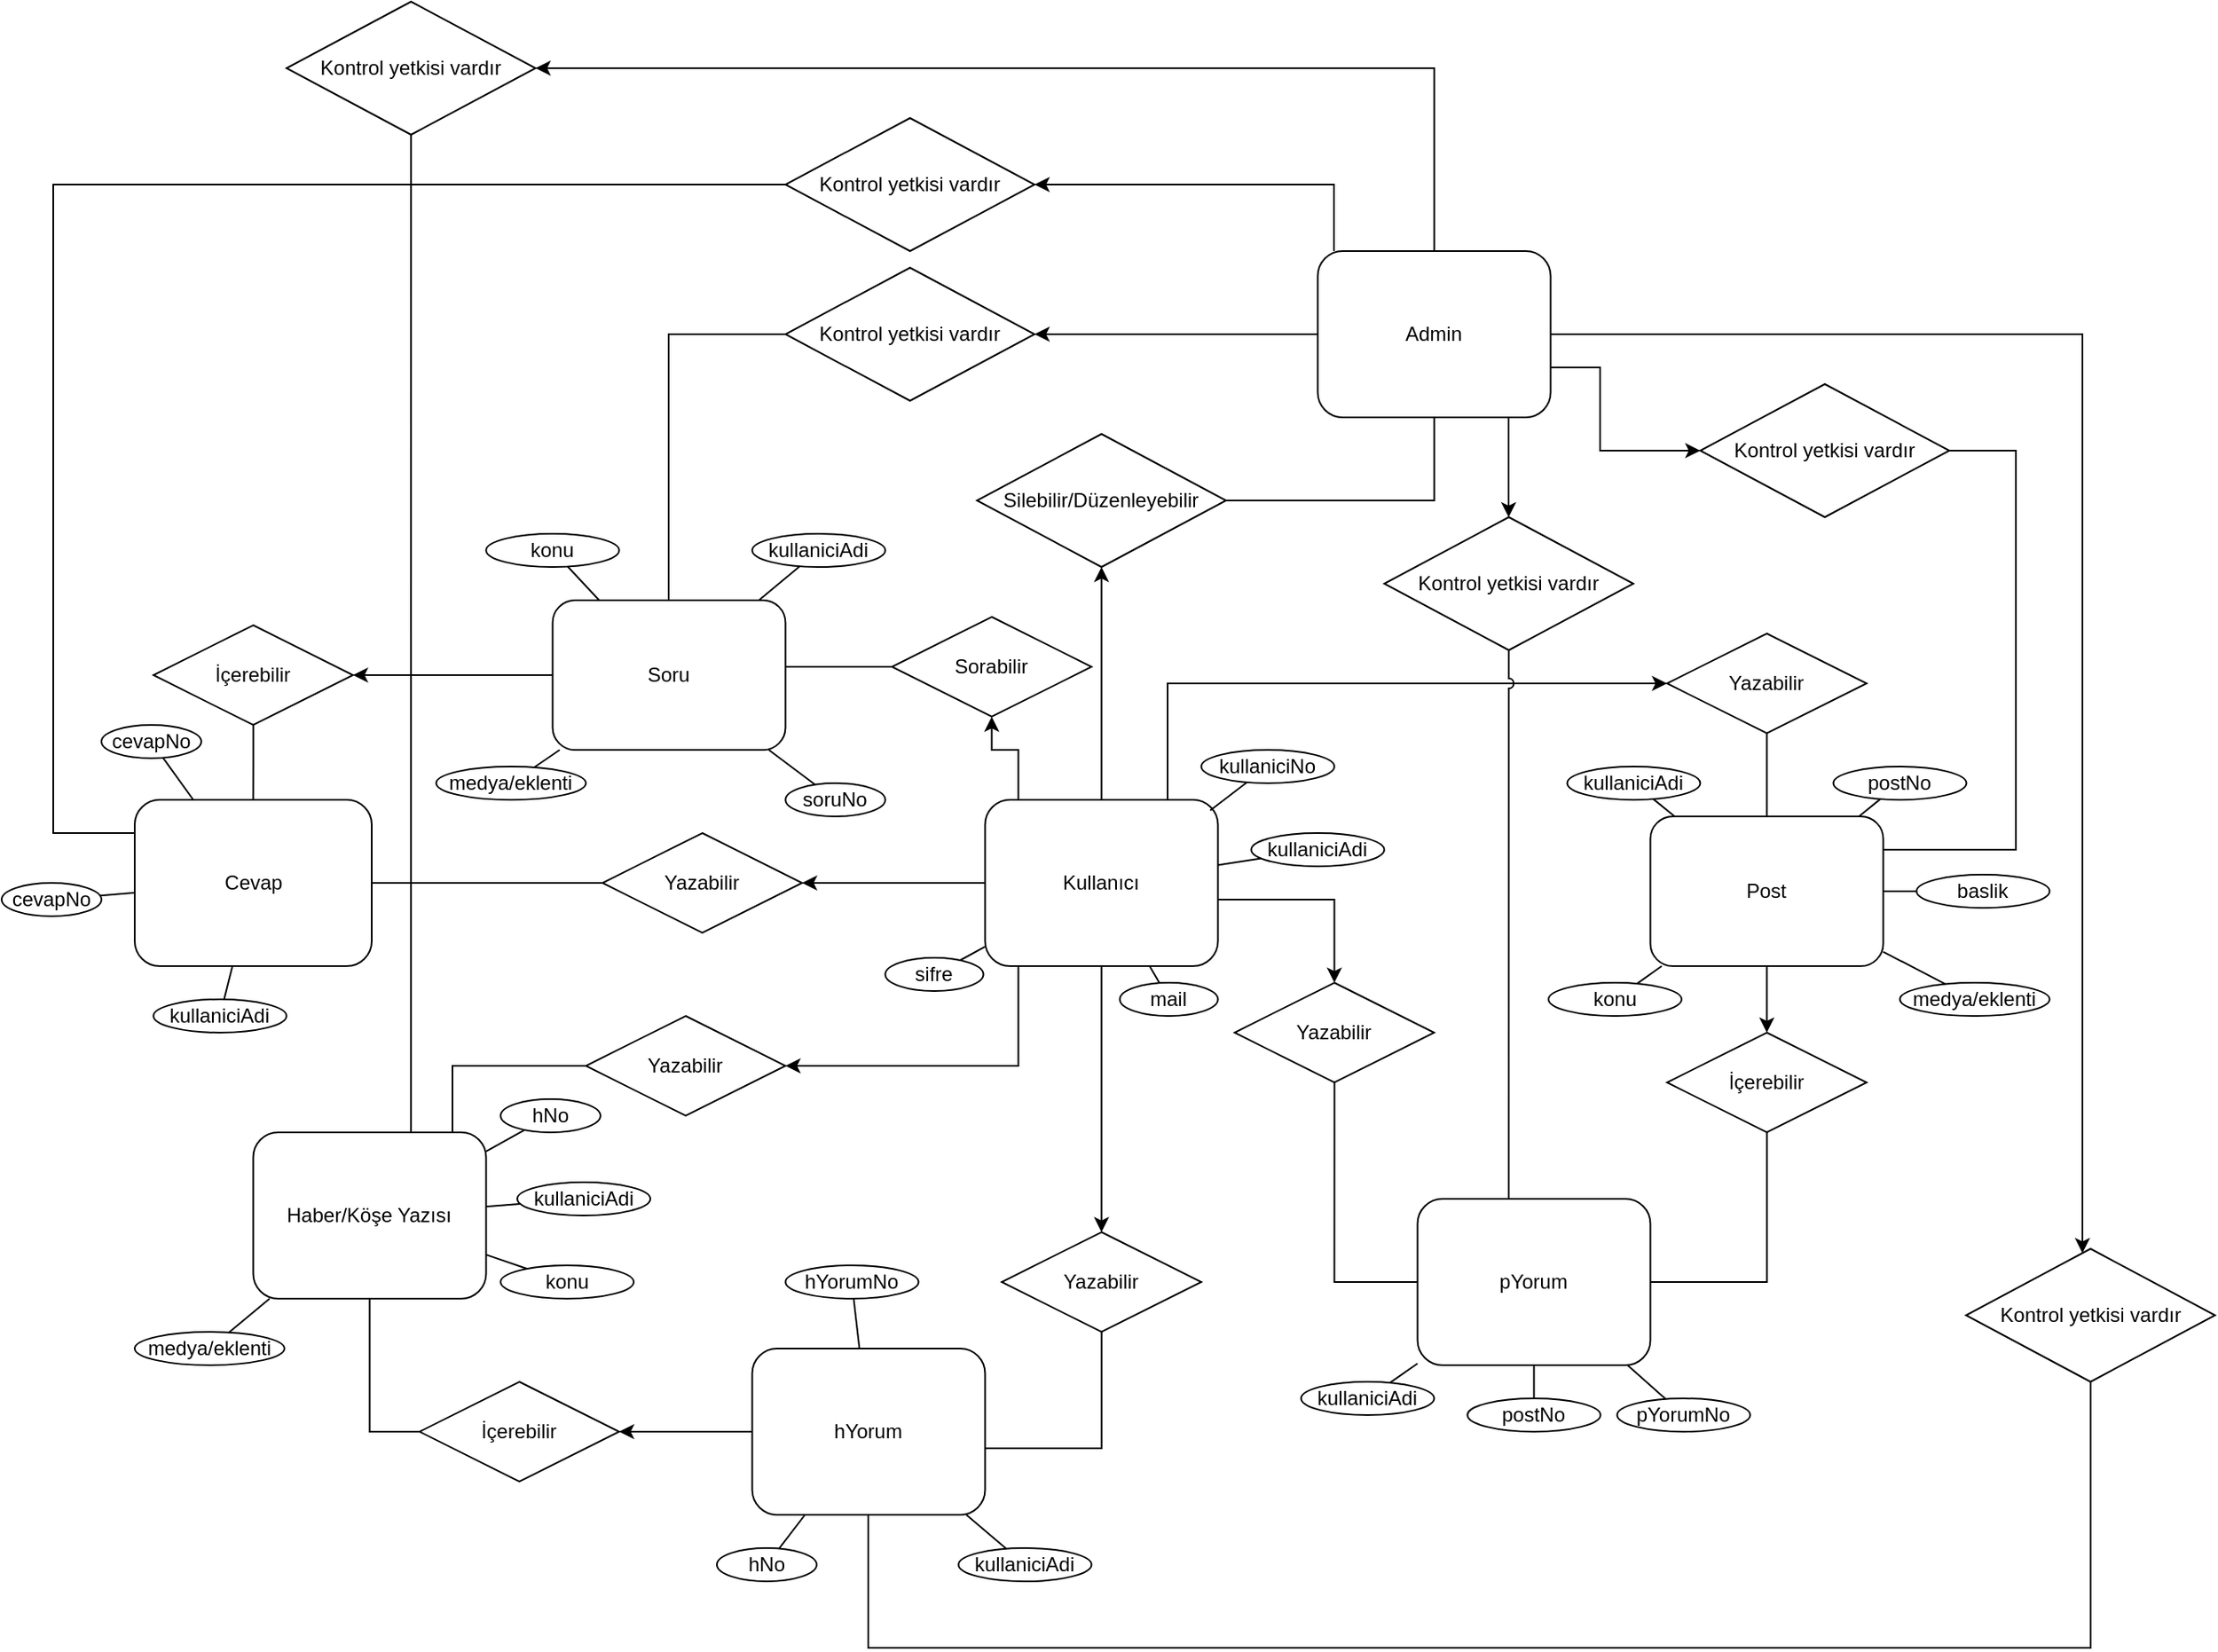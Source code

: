 <mxfile version="21.2.3" type="github">
  <diagram name="Sayfa -1" id="J2w-fhhRpqJ5C0DNdcqT">
    <mxGraphModel dx="1342" dy="917" grid="1" gridSize="10" guides="1" tooltips="1" connect="1" arrows="1" fold="1" page="1" pageScale="1" pageWidth="827" pageHeight="1169" math="0" shadow="0">
      <root>
        <mxCell id="0" />
        <mxCell id="1" parent="0" />
        <mxCell id="NV4ruUfhsoZoxCKaLCGV-9" style="edgeStyle=orthogonalEdgeStyle;rounded=0;orthogonalLoop=1;jettySize=auto;html=1;" edge="1" parent="1" source="NV4ruUfhsoZoxCKaLCGV-1" target="NV4ruUfhsoZoxCKaLCGV-8">
          <mxGeometry relative="1" as="geometry">
            <Array as="points">
              <mxPoint x="710" y="420" />
            </Array>
          </mxGeometry>
        </mxCell>
        <mxCell id="NV4ruUfhsoZoxCKaLCGV-12" style="edgeStyle=orthogonalEdgeStyle;rounded=0;orthogonalLoop=1;jettySize=auto;html=1;" edge="1" parent="1" source="NV4ruUfhsoZoxCKaLCGV-1" target="NV4ruUfhsoZoxCKaLCGV-11">
          <mxGeometry relative="1" as="geometry">
            <Array as="points">
              <mxPoint x="810.25" y="550" />
            </Array>
          </mxGeometry>
        </mxCell>
        <mxCell id="NV4ruUfhsoZoxCKaLCGV-18" style="edgeStyle=orthogonalEdgeStyle;rounded=0;orthogonalLoop=1;jettySize=auto;html=1;" edge="1" parent="1" source="NV4ruUfhsoZoxCKaLCGV-1" target="NV4ruUfhsoZoxCKaLCGV-17">
          <mxGeometry relative="1" as="geometry">
            <Array as="points">
              <mxPoint x="620.25" y="460" />
              <mxPoint x="604.25" y="460" />
            </Array>
          </mxGeometry>
        </mxCell>
        <mxCell id="NV4ruUfhsoZoxCKaLCGV-24" style="edgeStyle=orthogonalEdgeStyle;rounded=0;orthogonalLoop=1;jettySize=auto;html=1;" edge="1" parent="1" source="NV4ruUfhsoZoxCKaLCGV-1" target="NV4ruUfhsoZoxCKaLCGV-23">
          <mxGeometry relative="1" as="geometry" />
        </mxCell>
        <mxCell id="NV4ruUfhsoZoxCKaLCGV-27" style="edgeStyle=orthogonalEdgeStyle;rounded=0;orthogonalLoop=1;jettySize=auto;html=1;" edge="1" parent="1" source="NV4ruUfhsoZoxCKaLCGV-1" target="NV4ruUfhsoZoxCKaLCGV-26">
          <mxGeometry relative="1" as="geometry">
            <Array as="points">
              <mxPoint x="620.25" y="650" />
            </Array>
          </mxGeometry>
        </mxCell>
        <mxCell id="NV4ruUfhsoZoxCKaLCGV-32" style="edgeStyle=orthogonalEdgeStyle;rounded=0;orthogonalLoop=1;jettySize=auto;html=1;" edge="1" parent="1" source="NV4ruUfhsoZoxCKaLCGV-1" target="NV4ruUfhsoZoxCKaLCGV-29">
          <mxGeometry relative="1" as="geometry" />
        </mxCell>
        <mxCell id="NV4ruUfhsoZoxCKaLCGV-99" style="edgeStyle=orthogonalEdgeStyle;rounded=0;orthogonalLoop=1;jettySize=auto;html=1;" edge="1" parent="1" source="NV4ruUfhsoZoxCKaLCGV-1" target="NV4ruUfhsoZoxCKaLCGV-98">
          <mxGeometry relative="1" as="geometry" />
        </mxCell>
        <mxCell id="NV4ruUfhsoZoxCKaLCGV-1" value="Kullanıcı" style="rounded=1;whiteSpace=wrap;html=1;" vertex="1" parent="1">
          <mxGeometry x="600.25" y="490" width="140" height="100" as="geometry" />
        </mxCell>
        <mxCell id="NV4ruUfhsoZoxCKaLCGV-15" style="edgeStyle=orthogonalEdgeStyle;rounded=0;orthogonalLoop=1;jettySize=auto;html=1;" edge="1" parent="1" source="NV4ruUfhsoZoxCKaLCGV-2" target="NV4ruUfhsoZoxCKaLCGV-14">
          <mxGeometry relative="1" as="geometry" />
        </mxCell>
        <mxCell id="NV4ruUfhsoZoxCKaLCGV-2" value="Post" style="rounded=1;whiteSpace=wrap;html=1;" vertex="1" parent="1">
          <mxGeometry x="1000.25" y="500" width="140" height="90" as="geometry" />
        </mxCell>
        <mxCell id="NV4ruUfhsoZoxCKaLCGV-3" value="Haber/Köşe Yazısı" style="rounded=1;whiteSpace=wrap;html=1;" vertex="1" parent="1">
          <mxGeometry x="160.25" y="690" width="140" height="100" as="geometry" />
        </mxCell>
        <mxCell id="NV4ruUfhsoZoxCKaLCGV-21" style="edgeStyle=orthogonalEdgeStyle;rounded=0;orthogonalLoop=1;jettySize=auto;html=1;" edge="1" parent="1" source="NV4ruUfhsoZoxCKaLCGV-4" target="NV4ruUfhsoZoxCKaLCGV-20">
          <mxGeometry relative="1" as="geometry" />
        </mxCell>
        <mxCell id="NV4ruUfhsoZoxCKaLCGV-4" value="Soru" style="rounded=1;whiteSpace=wrap;html=1;" vertex="1" parent="1">
          <mxGeometry x="340.25" y="370" width="140" height="90" as="geometry" />
        </mxCell>
        <mxCell id="NV4ruUfhsoZoxCKaLCGV-5" value="Cevap" style="rounded=1;whiteSpace=wrap;html=1;" vertex="1" parent="1">
          <mxGeometry x="89" y="490" width="142.5" height="100" as="geometry" />
        </mxCell>
        <mxCell id="NV4ruUfhsoZoxCKaLCGV-6" value="pYorum" style="rounded=1;whiteSpace=wrap;html=1;" vertex="1" parent="1">
          <mxGeometry x="860.25" y="730" width="140" height="100" as="geometry" />
        </mxCell>
        <mxCell id="NV4ruUfhsoZoxCKaLCGV-34" style="edgeStyle=orthogonalEdgeStyle;rounded=0;orthogonalLoop=1;jettySize=auto;html=1;" edge="1" parent="1" source="NV4ruUfhsoZoxCKaLCGV-7" target="NV4ruUfhsoZoxCKaLCGV-31">
          <mxGeometry relative="1" as="geometry">
            <Array as="points">
              <mxPoint x="390.25" y="870" />
              <mxPoint x="390.25" y="870" />
            </Array>
          </mxGeometry>
        </mxCell>
        <mxCell id="NV4ruUfhsoZoxCKaLCGV-7" value="hYorum" style="rounded=1;whiteSpace=wrap;html=1;" vertex="1" parent="1">
          <mxGeometry x="460.25" y="820" width="140" height="100" as="geometry" />
        </mxCell>
        <mxCell id="NV4ruUfhsoZoxCKaLCGV-10" style="edgeStyle=orthogonalEdgeStyle;rounded=0;orthogonalLoop=1;jettySize=auto;html=1;endArrow=none;endFill=0;" edge="1" parent="1" source="NV4ruUfhsoZoxCKaLCGV-8" target="NV4ruUfhsoZoxCKaLCGV-2">
          <mxGeometry relative="1" as="geometry" />
        </mxCell>
        <mxCell id="NV4ruUfhsoZoxCKaLCGV-8" value="Yazabilir" style="shape=rhombus;perimeter=rhombusPerimeter;whiteSpace=wrap;html=1;align=center;" vertex="1" parent="1">
          <mxGeometry x="1010.25" y="390" width="120" height="60" as="geometry" />
        </mxCell>
        <mxCell id="NV4ruUfhsoZoxCKaLCGV-13" style="edgeStyle=orthogonalEdgeStyle;rounded=0;orthogonalLoop=1;jettySize=auto;html=1;endArrow=none;endFill=0;" edge="1" parent="1" source="NV4ruUfhsoZoxCKaLCGV-11" target="NV4ruUfhsoZoxCKaLCGV-6">
          <mxGeometry relative="1" as="geometry">
            <Array as="points">
              <mxPoint x="810.25" y="690" />
              <mxPoint x="810.25" y="690" />
            </Array>
          </mxGeometry>
        </mxCell>
        <mxCell id="NV4ruUfhsoZoxCKaLCGV-11" value="Yazabilir" style="shape=rhombus;perimeter=rhombusPerimeter;whiteSpace=wrap;html=1;align=center;" vertex="1" parent="1">
          <mxGeometry x="750.25" y="600" width="120" height="60" as="geometry" />
        </mxCell>
        <mxCell id="NV4ruUfhsoZoxCKaLCGV-16" style="edgeStyle=orthogonalEdgeStyle;rounded=0;orthogonalLoop=1;jettySize=auto;html=1;endArrow=none;endFill=0;" edge="1" parent="1" source="NV4ruUfhsoZoxCKaLCGV-14" target="NV4ruUfhsoZoxCKaLCGV-6">
          <mxGeometry relative="1" as="geometry">
            <Array as="points">
              <mxPoint x="1070.25" y="780" />
            </Array>
          </mxGeometry>
        </mxCell>
        <mxCell id="NV4ruUfhsoZoxCKaLCGV-14" value="İçerebilir" style="shape=rhombus;perimeter=rhombusPerimeter;whiteSpace=wrap;html=1;align=center;" vertex="1" parent="1">
          <mxGeometry x="1010.25" y="630" width="120" height="60" as="geometry" />
        </mxCell>
        <mxCell id="NV4ruUfhsoZoxCKaLCGV-19" style="edgeStyle=orthogonalEdgeStyle;rounded=0;orthogonalLoop=1;jettySize=auto;html=1;endArrow=none;endFill=0;" edge="1" parent="1" source="NV4ruUfhsoZoxCKaLCGV-17" target="NV4ruUfhsoZoxCKaLCGV-4">
          <mxGeometry relative="1" as="geometry">
            <Array as="points">
              <mxPoint x="520.25" y="410" />
              <mxPoint x="520.25" y="410" />
            </Array>
          </mxGeometry>
        </mxCell>
        <mxCell id="NV4ruUfhsoZoxCKaLCGV-17" value="Sorabilir" style="shape=rhombus;perimeter=rhombusPerimeter;whiteSpace=wrap;html=1;align=center;" vertex="1" parent="1">
          <mxGeometry x="544.25" y="380" width="120" height="60" as="geometry" />
        </mxCell>
        <mxCell id="NV4ruUfhsoZoxCKaLCGV-22" style="edgeStyle=orthogonalEdgeStyle;rounded=0;orthogonalLoop=1;jettySize=auto;html=1;endArrow=none;endFill=0;" edge="1" parent="1" source="NV4ruUfhsoZoxCKaLCGV-20" target="NV4ruUfhsoZoxCKaLCGV-5">
          <mxGeometry relative="1" as="geometry" />
        </mxCell>
        <mxCell id="NV4ruUfhsoZoxCKaLCGV-20" value="İçerebilir" style="shape=rhombus;perimeter=rhombusPerimeter;whiteSpace=wrap;html=1;align=center;" vertex="1" parent="1">
          <mxGeometry x="100.25" y="385" width="120" height="60" as="geometry" />
        </mxCell>
        <mxCell id="NV4ruUfhsoZoxCKaLCGV-25" style="edgeStyle=orthogonalEdgeStyle;rounded=0;orthogonalLoop=1;jettySize=auto;html=1;endArrow=none;endFill=0;" edge="1" parent="1" source="NV4ruUfhsoZoxCKaLCGV-23" target="NV4ruUfhsoZoxCKaLCGV-5">
          <mxGeometry relative="1" as="geometry" />
        </mxCell>
        <mxCell id="NV4ruUfhsoZoxCKaLCGV-23" value="Yazabilir" style="shape=rhombus;perimeter=rhombusPerimeter;whiteSpace=wrap;html=1;align=center;" vertex="1" parent="1">
          <mxGeometry x="370.25" y="510" width="120" height="60" as="geometry" />
        </mxCell>
        <mxCell id="NV4ruUfhsoZoxCKaLCGV-28" style="edgeStyle=orthogonalEdgeStyle;rounded=0;orthogonalLoop=1;jettySize=auto;html=1;endArrow=none;endFill=0;" edge="1" parent="1" source="NV4ruUfhsoZoxCKaLCGV-26" target="NV4ruUfhsoZoxCKaLCGV-3">
          <mxGeometry relative="1" as="geometry">
            <Array as="points">
              <mxPoint x="280" y="650" />
            </Array>
          </mxGeometry>
        </mxCell>
        <mxCell id="NV4ruUfhsoZoxCKaLCGV-26" value="Yazabilir" style="shape=rhombus;perimeter=rhombusPerimeter;whiteSpace=wrap;html=1;align=center;" vertex="1" parent="1">
          <mxGeometry x="360.25" y="620" width="120" height="60" as="geometry" />
        </mxCell>
        <mxCell id="NV4ruUfhsoZoxCKaLCGV-33" style="edgeStyle=orthogonalEdgeStyle;rounded=0;orthogonalLoop=1;jettySize=auto;html=1;endArrow=none;endFill=0;" edge="1" parent="1" source="NV4ruUfhsoZoxCKaLCGV-29" target="NV4ruUfhsoZoxCKaLCGV-7">
          <mxGeometry relative="1" as="geometry">
            <Array as="points">
              <mxPoint x="670.25" y="880" />
            </Array>
          </mxGeometry>
        </mxCell>
        <mxCell id="NV4ruUfhsoZoxCKaLCGV-29" value="Yazabilir" style="shape=rhombus;perimeter=rhombusPerimeter;whiteSpace=wrap;html=1;align=center;" vertex="1" parent="1">
          <mxGeometry x="610.25" y="750" width="120" height="60" as="geometry" />
        </mxCell>
        <mxCell id="NV4ruUfhsoZoxCKaLCGV-36" style="edgeStyle=orthogonalEdgeStyle;rounded=0;orthogonalLoop=1;jettySize=auto;html=1;endArrow=none;endFill=0;" edge="1" parent="1" source="NV4ruUfhsoZoxCKaLCGV-31" target="NV4ruUfhsoZoxCKaLCGV-3">
          <mxGeometry relative="1" as="geometry">
            <Array as="points">
              <mxPoint x="230.25" y="870" />
            </Array>
          </mxGeometry>
        </mxCell>
        <mxCell id="NV4ruUfhsoZoxCKaLCGV-31" value="İçerebilir" style="shape=rhombus;perimeter=rhombusPerimeter;whiteSpace=wrap;html=1;align=center;" vertex="1" parent="1">
          <mxGeometry x="260.25" y="840" width="120" height="60" as="geometry" />
        </mxCell>
        <mxCell id="NV4ruUfhsoZoxCKaLCGV-41" value="" style="endArrow=none;html=1;rounded=0;exitX=0.967;exitY=0.064;exitDx=0;exitDy=0;exitPerimeter=0;" edge="1" parent="1" source="NV4ruUfhsoZoxCKaLCGV-1" target="NV4ruUfhsoZoxCKaLCGV-50">
          <mxGeometry width="50" height="50" relative="1" as="geometry">
            <mxPoint x="770.25" y="525" as="sourcePoint" />
            <mxPoint x="750.09" y="481.6" as="targetPoint" />
          </mxGeometry>
        </mxCell>
        <mxCell id="NV4ruUfhsoZoxCKaLCGV-44" value="kullaniciAdi" style="ellipse;whiteSpace=wrap;html=1;align=center;" vertex="1" parent="1">
          <mxGeometry x="760.25" y="510" width="80" height="20" as="geometry" />
        </mxCell>
        <mxCell id="NV4ruUfhsoZoxCKaLCGV-45" value="" style="endArrow=none;html=1;rounded=0;" edge="1" parent="1" source="NV4ruUfhsoZoxCKaLCGV-1" target="NV4ruUfhsoZoxCKaLCGV-44">
          <mxGeometry width="50" height="50" relative="1" as="geometry">
            <mxPoint x="745.25" y="506" as="sourcePoint" />
            <mxPoint x="760.25" y="492" as="targetPoint" />
          </mxGeometry>
        </mxCell>
        <mxCell id="NV4ruUfhsoZoxCKaLCGV-46" value="sifre" style="ellipse;whiteSpace=wrap;html=1;align=center;" vertex="1" parent="1">
          <mxGeometry x="540.25" y="585" width="59" height="20" as="geometry" />
        </mxCell>
        <mxCell id="NV4ruUfhsoZoxCKaLCGV-47" value="" style="endArrow=none;html=1;rounded=0;" edge="1" parent="1" source="NV4ruUfhsoZoxCKaLCGV-1" target="NV4ruUfhsoZoxCKaLCGV-46">
          <mxGeometry width="50" height="50" relative="1" as="geometry">
            <mxPoint x="745.25" y="506" as="sourcePoint" />
            <mxPoint x="760.25" y="492" as="targetPoint" />
          </mxGeometry>
        </mxCell>
        <mxCell id="NV4ruUfhsoZoxCKaLCGV-48" value="mail" style="ellipse;whiteSpace=wrap;html=1;align=center;" vertex="1" parent="1">
          <mxGeometry x="681.25" y="600" width="59" height="20" as="geometry" />
        </mxCell>
        <mxCell id="NV4ruUfhsoZoxCKaLCGV-49" value="" style="endArrow=none;html=1;rounded=0;" edge="1" parent="1" source="NV4ruUfhsoZoxCKaLCGV-1" target="NV4ruUfhsoZoxCKaLCGV-48">
          <mxGeometry width="50" height="50" relative="1" as="geometry">
            <mxPoint x="673.25" y="500" as="sourcePoint" />
            <mxPoint x="672.25" y="490" as="targetPoint" />
          </mxGeometry>
        </mxCell>
        <mxCell id="NV4ruUfhsoZoxCKaLCGV-50" value="kullaniciNo" style="ellipse;whiteSpace=wrap;html=1;align=center;" vertex="1" parent="1">
          <mxGeometry x="730.25" y="460" width="80" height="20" as="geometry" />
        </mxCell>
        <mxCell id="NV4ruUfhsoZoxCKaLCGV-51" value="kullaniciAdi" style="ellipse;whiteSpace=wrap;html=1;align=center;" vertex="1" parent="1">
          <mxGeometry x="950.25" y="470" width="80" height="20" as="geometry" />
        </mxCell>
        <mxCell id="NV4ruUfhsoZoxCKaLCGV-52" value="" style="endArrow=none;html=1;rounded=0;" edge="1" parent="1" source="NV4ruUfhsoZoxCKaLCGV-2" target="NV4ruUfhsoZoxCKaLCGV-51">
          <mxGeometry width="50" height="50" relative="1" as="geometry">
            <mxPoint x="750.25" y="539" as="sourcePoint" />
            <mxPoint x="776.25" y="535" as="targetPoint" />
          </mxGeometry>
        </mxCell>
        <mxCell id="NV4ruUfhsoZoxCKaLCGV-53" value="postNo" style="ellipse;whiteSpace=wrap;html=1;align=center;" vertex="1" parent="1">
          <mxGeometry x="1110.25" y="470" width="80" height="20" as="geometry" />
        </mxCell>
        <mxCell id="NV4ruUfhsoZoxCKaLCGV-54" value="" style="endArrow=none;html=1;rounded=0;" edge="1" parent="1" source="NV4ruUfhsoZoxCKaLCGV-2" target="NV4ruUfhsoZoxCKaLCGV-53">
          <mxGeometry width="50" height="50" relative="1" as="geometry">
            <mxPoint x="1025.25" y="510" as="sourcePoint" />
            <mxPoint x="1012.25" y="500" as="targetPoint" />
          </mxGeometry>
        </mxCell>
        <mxCell id="NV4ruUfhsoZoxCKaLCGV-55" value="baslik" style="ellipse;whiteSpace=wrap;html=1;align=center;" vertex="1" parent="1">
          <mxGeometry x="1160.25" y="535" width="80" height="20" as="geometry" />
        </mxCell>
        <mxCell id="NV4ruUfhsoZoxCKaLCGV-56" value="" style="endArrow=none;html=1;rounded=0;" edge="1" parent="1" source="NV4ruUfhsoZoxCKaLCGV-2" target="NV4ruUfhsoZoxCKaLCGV-55">
          <mxGeometry width="50" height="50" relative="1" as="geometry">
            <mxPoint x="1135.25" y="510" as="sourcePoint" />
            <mxPoint x="1148.25" y="500" as="targetPoint" />
          </mxGeometry>
        </mxCell>
        <mxCell id="NV4ruUfhsoZoxCKaLCGV-57" value="medya/eklenti" style="ellipse;whiteSpace=wrap;html=1;align=center;" vertex="1" parent="1">
          <mxGeometry x="1150.25" y="600" width="90" height="20" as="geometry" />
        </mxCell>
        <mxCell id="NV4ruUfhsoZoxCKaLCGV-58" value="" style="endArrow=none;html=1;rounded=0;" edge="1" parent="1" source="NV4ruUfhsoZoxCKaLCGV-2" target="NV4ruUfhsoZoxCKaLCGV-57">
          <mxGeometry width="50" height="50" relative="1" as="geometry">
            <mxPoint x="1150.25" y="555" as="sourcePoint" />
            <mxPoint x="1170.25" y="555" as="targetPoint" />
          </mxGeometry>
        </mxCell>
        <mxCell id="NV4ruUfhsoZoxCKaLCGV-59" value="postNo" style="ellipse;whiteSpace=wrap;html=1;align=center;" vertex="1" parent="1">
          <mxGeometry x="890.25" y="850" width="80" height="20" as="geometry" />
        </mxCell>
        <mxCell id="NV4ruUfhsoZoxCKaLCGV-60" value="" style="endArrow=none;html=1;rounded=0;" edge="1" parent="1" source="NV4ruUfhsoZoxCKaLCGV-6" target="NV4ruUfhsoZoxCKaLCGV-59">
          <mxGeometry width="50" height="50" relative="1" as="geometry">
            <mxPoint x="750.25" y="539" as="sourcePoint" />
            <mxPoint x="776.25" y="535" as="targetPoint" />
          </mxGeometry>
        </mxCell>
        <mxCell id="NV4ruUfhsoZoxCKaLCGV-62" value="kullaniciAdi" style="ellipse;whiteSpace=wrap;html=1;align=center;" vertex="1" parent="1">
          <mxGeometry x="790.25" y="840" width="80" height="20" as="geometry" />
        </mxCell>
        <mxCell id="NV4ruUfhsoZoxCKaLCGV-63" value="" style="endArrow=none;html=1;rounded=0;" edge="1" parent="1" source="NV4ruUfhsoZoxCKaLCGV-6" target="NV4ruUfhsoZoxCKaLCGV-62">
          <mxGeometry width="50" height="50" relative="1" as="geometry">
            <mxPoint x="969.25" y="740" as="sourcePoint" />
            <mxPoint x="974.25" y="730" as="targetPoint" />
          </mxGeometry>
        </mxCell>
        <mxCell id="NV4ruUfhsoZoxCKaLCGV-64" value="pYorumNo" style="ellipse;whiteSpace=wrap;html=1;align=center;" vertex="1" parent="1">
          <mxGeometry x="980.25" y="850" width="80" height="20" as="geometry" />
        </mxCell>
        <mxCell id="NV4ruUfhsoZoxCKaLCGV-65" value="" style="endArrow=none;html=1;rounded=0;" edge="1" parent="1" source="NV4ruUfhsoZoxCKaLCGV-6" target="NV4ruUfhsoZoxCKaLCGV-64">
          <mxGeometry width="50" height="50" relative="1" as="geometry">
            <mxPoint x="969.25" y="740" as="sourcePoint" />
            <mxPoint x="974.25" y="730" as="targetPoint" />
          </mxGeometry>
        </mxCell>
        <mxCell id="NV4ruUfhsoZoxCKaLCGV-66" value="konu" style="ellipse;whiteSpace=wrap;html=1;align=center;" vertex="1" parent="1">
          <mxGeometry x="939" y="600" width="80" height="20" as="geometry" />
        </mxCell>
        <mxCell id="NV4ruUfhsoZoxCKaLCGV-67" value="" style="endArrow=none;html=1;rounded=0;" edge="1" parent="1" source="NV4ruUfhsoZoxCKaLCGV-2" target="NV4ruUfhsoZoxCKaLCGV-66">
          <mxGeometry width="50" height="50" relative="1" as="geometry">
            <mxPoint x="1150" y="591" as="sourcePoint" />
            <mxPoint x="1188" y="611" as="targetPoint" />
          </mxGeometry>
        </mxCell>
        <mxCell id="NV4ruUfhsoZoxCKaLCGV-68" value="konu" style="ellipse;whiteSpace=wrap;html=1;align=center;" vertex="1" parent="1">
          <mxGeometry x="309" y="770" width="80" height="20" as="geometry" />
        </mxCell>
        <mxCell id="NV4ruUfhsoZoxCKaLCGV-69" value="" style="endArrow=none;html=1;rounded=0;" edge="1" parent="1" source="NV4ruUfhsoZoxCKaLCGV-68" target="NV4ruUfhsoZoxCKaLCGV-3">
          <mxGeometry width="50" height="50" relative="1" as="geometry">
            <mxPoint x="1017" y="600" as="sourcePoint" />
            <mxPoint x="1002" y="611" as="targetPoint" />
          </mxGeometry>
        </mxCell>
        <mxCell id="NV4ruUfhsoZoxCKaLCGV-70" value="kullaniciAdi" style="ellipse;whiteSpace=wrap;html=1;align=center;" vertex="1" parent="1">
          <mxGeometry x="319" y="720" width="80" height="20" as="geometry" />
        </mxCell>
        <mxCell id="NV4ruUfhsoZoxCKaLCGV-71" value="" style="endArrow=none;html=1;rounded=0;" edge="1" parent="1" source="NV4ruUfhsoZoxCKaLCGV-70" target="NV4ruUfhsoZoxCKaLCGV-3">
          <mxGeometry width="50" height="50" relative="1" as="geometry">
            <mxPoint x="335" y="782" as="sourcePoint" />
            <mxPoint x="310" y="774" as="targetPoint" />
          </mxGeometry>
        </mxCell>
        <mxCell id="NV4ruUfhsoZoxCKaLCGV-72" value="hNo" style="ellipse;whiteSpace=wrap;html=1;align=center;" vertex="1" parent="1">
          <mxGeometry x="309" y="670" width="60" height="20" as="geometry" />
        </mxCell>
        <mxCell id="NV4ruUfhsoZoxCKaLCGV-73" value="" style="endArrow=none;html=1;rounded=0;" edge="1" parent="1" source="NV4ruUfhsoZoxCKaLCGV-72" target="NV4ruUfhsoZoxCKaLCGV-3">
          <mxGeometry width="50" height="50" relative="1" as="geometry">
            <mxPoint x="330" y="743" as="sourcePoint" />
            <mxPoint x="310" y="745" as="targetPoint" />
          </mxGeometry>
        </mxCell>
        <mxCell id="NV4ruUfhsoZoxCKaLCGV-74" value="medya/eklenti" style="ellipse;whiteSpace=wrap;html=1;align=center;" vertex="1" parent="1">
          <mxGeometry x="89" y="810" width="90" height="20" as="geometry" />
        </mxCell>
        <mxCell id="NV4ruUfhsoZoxCKaLCGV-75" value="" style="endArrow=none;html=1;rounded=0;" edge="1" parent="1" source="NV4ruUfhsoZoxCKaLCGV-74" target="NV4ruUfhsoZoxCKaLCGV-3">
          <mxGeometry width="50" height="50" relative="1" as="geometry">
            <mxPoint x="335" y="782" as="sourcePoint" />
            <mxPoint x="310" y="774" as="targetPoint" />
          </mxGeometry>
        </mxCell>
        <mxCell id="NV4ruUfhsoZoxCKaLCGV-76" value="kullaniciAdi" style="ellipse;whiteSpace=wrap;html=1;align=center;" vertex="1" parent="1">
          <mxGeometry x="584.25" y="940" width="80" height="20" as="geometry" />
        </mxCell>
        <mxCell id="NV4ruUfhsoZoxCKaLCGV-77" value="" style="endArrow=none;html=1;rounded=0;" edge="1" parent="1" source="NV4ruUfhsoZoxCKaLCGV-7" target="NV4ruUfhsoZoxCKaLCGV-76">
          <mxGeometry width="50" height="50" relative="1" as="geometry">
            <mxPoint x="335" y="782" as="sourcePoint" />
            <mxPoint x="310" y="774" as="targetPoint" />
          </mxGeometry>
        </mxCell>
        <mxCell id="NV4ruUfhsoZoxCKaLCGV-78" value="hNo" style="ellipse;whiteSpace=wrap;html=1;align=center;" vertex="1" parent="1">
          <mxGeometry x="439" y="940" width="60" height="20" as="geometry" />
        </mxCell>
        <mxCell id="NV4ruUfhsoZoxCKaLCGV-79" value="" style="endArrow=none;html=1;rounded=0;" edge="1" parent="1" source="NV4ruUfhsoZoxCKaLCGV-7" target="NV4ruUfhsoZoxCKaLCGV-78">
          <mxGeometry width="50" height="50" relative="1" as="geometry">
            <mxPoint x="599" y="930" as="sourcePoint" />
            <mxPoint x="623" y="950" as="targetPoint" />
          </mxGeometry>
        </mxCell>
        <mxCell id="NV4ruUfhsoZoxCKaLCGV-80" value="hYorumNo" style="ellipse;whiteSpace=wrap;html=1;align=center;" vertex="1" parent="1">
          <mxGeometry x="480.25" y="770" width="80" height="20" as="geometry" />
        </mxCell>
        <mxCell id="NV4ruUfhsoZoxCKaLCGV-81" value="" style="endArrow=none;html=1;rounded=0;" edge="1" parent="1" source="NV4ruUfhsoZoxCKaLCGV-80" target="NV4ruUfhsoZoxCKaLCGV-7">
          <mxGeometry width="50" height="50" relative="1" as="geometry">
            <mxPoint x="599" y="930" as="sourcePoint" />
            <mxPoint x="623" y="950" as="targetPoint" />
          </mxGeometry>
        </mxCell>
        <mxCell id="NV4ruUfhsoZoxCKaLCGV-82" value="kullaniciAdi" style="ellipse;whiteSpace=wrap;html=1;align=center;" vertex="1" parent="1">
          <mxGeometry x="460.25" y="330" width="80" height="20" as="geometry" />
        </mxCell>
        <mxCell id="NV4ruUfhsoZoxCKaLCGV-83" value="" style="endArrow=none;html=1;rounded=0;" edge="1" parent="1" source="NV4ruUfhsoZoxCKaLCGV-4" target="NV4ruUfhsoZoxCKaLCGV-82">
          <mxGeometry width="50" height="50" relative="1" as="geometry">
            <mxPoint x="330" y="743" as="sourcePoint" />
            <mxPoint x="310" y="745" as="targetPoint" />
          </mxGeometry>
        </mxCell>
        <mxCell id="NV4ruUfhsoZoxCKaLCGV-84" value="konu" style="ellipse;whiteSpace=wrap;html=1;align=center;" vertex="1" parent="1">
          <mxGeometry x="300.25" y="330" width="80" height="20" as="geometry" />
        </mxCell>
        <mxCell id="NV4ruUfhsoZoxCKaLCGV-85" value="" style="endArrow=none;html=1;rounded=0;" edge="1" parent="1" source="NV4ruUfhsoZoxCKaLCGV-4" target="NV4ruUfhsoZoxCKaLCGV-84">
          <mxGeometry width="50" height="50" relative="1" as="geometry">
            <mxPoint x="462" y="380" as="sourcePoint" />
            <mxPoint x="480" y="360" as="targetPoint" />
          </mxGeometry>
        </mxCell>
        <mxCell id="NV4ruUfhsoZoxCKaLCGV-86" value="medya/eklenti" style="ellipse;whiteSpace=wrap;html=1;align=center;" vertex="1" parent="1">
          <mxGeometry x="270.25" y="470" width="90" height="20" as="geometry" />
        </mxCell>
        <mxCell id="NV4ruUfhsoZoxCKaLCGV-87" value="" style="endArrow=none;html=1;rounded=0;" edge="1" parent="1" source="NV4ruUfhsoZoxCKaLCGV-4" target="NV4ruUfhsoZoxCKaLCGV-86">
          <mxGeometry width="50" height="50" relative="1" as="geometry">
            <mxPoint x="395" y="380" as="sourcePoint" />
            <mxPoint x="384" y="360" as="targetPoint" />
          </mxGeometry>
        </mxCell>
        <mxCell id="NV4ruUfhsoZoxCKaLCGV-88" value="soruNo" style="ellipse;whiteSpace=wrap;html=1;align=center;" vertex="1" parent="1">
          <mxGeometry x="480.25" y="480" width="60" height="20" as="geometry" />
        </mxCell>
        <mxCell id="NV4ruUfhsoZoxCKaLCGV-89" value="" style="endArrow=none;html=1;rounded=0;" edge="1" parent="1" source="NV4ruUfhsoZoxCKaLCGV-4" target="NV4ruUfhsoZoxCKaLCGV-88">
          <mxGeometry width="50" height="50" relative="1" as="geometry">
            <mxPoint x="462" y="380" as="sourcePoint" />
            <mxPoint x="480" y="360" as="targetPoint" />
          </mxGeometry>
        </mxCell>
        <mxCell id="NV4ruUfhsoZoxCKaLCGV-90" value="cevapNo" style="ellipse;whiteSpace=wrap;html=1;align=center;" vertex="1" parent="1">
          <mxGeometry x="69" y="445" width="60" height="20" as="geometry" />
        </mxCell>
        <mxCell id="NV4ruUfhsoZoxCKaLCGV-91" value="" style="endArrow=none;html=1;rounded=0;" edge="1" parent="1" source="NV4ruUfhsoZoxCKaLCGV-5" target="NV4ruUfhsoZoxCKaLCGV-90">
          <mxGeometry width="50" height="50" relative="1" as="geometry">
            <mxPoint x="480" y="470" as="sourcePoint" />
            <mxPoint x="508" y="491" as="targetPoint" />
          </mxGeometry>
        </mxCell>
        <mxCell id="NV4ruUfhsoZoxCKaLCGV-92" value="kullaniciAdi" style="ellipse;whiteSpace=wrap;html=1;align=center;" vertex="1" parent="1">
          <mxGeometry x="100.25" y="610" width="80" height="20" as="geometry" />
        </mxCell>
        <mxCell id="NV4ruUfhsoZoxCKaLCGV-93" value="" style="endArrow=none;html=1;rounded=0;" edge="1" parent="1" source="NV4ruUfhsoZoxCKaLCGV-92" target="NV4ruUfhsoZoxCKaLCGV-5">
          <mxGeometry width="50" height="50" relative="1" as="geometry">
            <mxPoint x="235" y="600" as="sourcePoint" />
            <mxPoint x="248" y="611" as="targetPoint" />
          </mxGeometry>
        </mxCell>
        <mxCell id="NV4ruUfhsoZoxCKaLCGV-94" value="cevapNo" style="ellipse;whiteSpace=wrap;html=1;align=center;" vertex="1" parent="1">
          <mxGeometry x="9" y="540" width="60" height="20" as="geometry" />
        </mxCell>
        <mxCell id="NV4ruUfhsoZoxCKaLCGV-95" value="" style="endArrow=none;html=1;rounded=0;" edge="1" parent="1" source="NV4ruUfhsoZoxCKaLCGV-5" target="NV4ruUfhsoZoxCKaLCGV-94">
          <mxGeometry width="50" height="50" relative="1" as="geometry">
            <mxPoint x="153" y="620" as="sourcePoint" />
            <mxPoint x="158" y="600" as="targetPoint" />
          </mxGeometry>
        </mxCell>
        <mxCell id="NV4ruUfhsoZoxCKaLCGV-102" style="edgeStyle=orthogonalEdgeStyle;rounded=0;orthogonalLoop=1;jettySize=auto;html=1;endArrow=none;endFill=0;" edge="1" parent="1" source="NV4ruUfhsoZoxCKaLCGV-103" target="NV4ruUfhsoZoxCKaLCGV-7">
          <mxGeometry relative="1" as="geometry">
            <Array as="points">
              <mxPoint x="1265" y="1000" />
              <mxPoint x="530" y="1000" />
            </Array>
          </mxGeometry>
        </mxCell>
        <mxCell id="NV4ruUfhsoZoxCKaLCGV-106" style="edgeStyle=orthogonalEdgeStyle;rounded=0;orthogonalLoop=1;jettySize=auto;html=1;" edge="1" parent="1" source="NV4ruUfhsoZoxCKaLCGV-97" target="NV4ruUfhsoZoxCKaLCGV-105">
          <mxGeometry relative="1" as="geometry">
            <Array as="points">
              <mxPoint x="970" y="230" />
              <mxPoint x="970" y="280" />
            </Array>
          </mxGeometry>
        </mxCell>
        <mxCell id="NV4ruUfhsoZoxCKaLCGV-109" style="edgeStyle=orthogonalEdgeStyle;rounded=0;orthogonalLoop=1;jettySize=auto;html=1;" edge="1" parent="1" source="NV4ruUfhsoZoxCKaLCGV-97" target="NV4ruUfhsoZoxCKaLCGV-108">
          <mxGeometry relative="1" as="geometry">
            <Array as="points">
              <mxPoint x="915" y="270" />
              <mxPoint x="915" y="270" />
            </Array>
          </mxGeometry>
        </mxCell>
        <mxCell id="NV4ruUfhsoZoxCKaLCGV-113" style="edgeStyle=orthogonalEdgeStyle;rounded=0;orthogonalLoop=1;jettySize=auto;html=1;" edge="1" parent="1" source="NV4ruUfhsoZoxCKaLCGV-97" target="NV4ruUfhsoZoxCKaLCGV-111">
          <mxGeometry relative="1" as="geometry" />
        </mxCell>
        <mxCell id="NV4ruUfhsoZoxCKaLCGV-116" style="edgeStyle=orthogonalEdgeStyle;rounded=0;orthogonalLoop=1;jettySize=auto;html=1;" edge="1" parent="1" source="NV4ruUfhsoZoxCKaLCGV-97" target="NV4ruUfhsoZoxCKaLCGV-115">
          <mxGeometry relative="1" as="geometry">
            <Array as="points">
              <mxPoint x="810" y="120" />
            </Array>
          </mxGeometry>
        </mxCell>
        <mxCell id="NV4ruUfhsoZoxCKaLCGV-119" style="edgeStyle=orthogonalEdgeStyle;rounded=0;orthogonalLoop=1;jettySize=auto;html=1;" edge="1" parent="1" source="NV4ruUfhsoZoxCKaLCGV-97" target="NV4ruUfhsoZoxCKaLCGV-118">
          <mxGeometry relative="1" as="geometry">
            <Array as="points">
              <mxPoint x="870" y="50" />
            </Array>
          </mxGeometry>
        </mxCell>
        <mxCell id="NV4ruUfhsoZoxCKaLCGV-97" value="Admin" style="rounded=1;whiteSpace=wrap;html=1;" vertex="1" parent="1">
          <mxGeometry x="800.25" y="160" width="140" height="100" as="geometry" />
        </mxCell>
        <mxCell id="NV4ruUfhsoZoxCKaLCGV-101" style="edgeStyle=orthogonalEdgeStyle;rounded=0;orthogonalLoop=1;jettySize=auto;html=1;endArrow=none;endFill=0;" edge="1" parent="1" source="NV4ruUfhsoZoxCKaLCGV-98" target="NV4ruUfhsoZoxCKaLCGV-97">
          <mxGeometry relative="1" as="geometry" />
        </mxCell>
        <mxCell id="NV4ruUfhsoZoxCKaLCGV-98" value="Silebilir/Düzenleyebilir" style="shape=rhombus;perimeter=rhombusPerimeter;whiteSpace=wrap;html=1;align=center;" vertex="1" parent="1">
          <mxGeometry x="595.37" y="270" width="149.75" height="80" as="geometry" />
        </mxCell>
        <mxCell id="NV4ruUfhsoZoxCKaLCGV-104" value="" style="edgeStyle=orthogonalEdgeStyle;rounded=0;orthogonalLoop=1;jettySize=auto;html=1;" edge="1" parent="1" source="NV4ruUfhsoZoxCKaLCGV-97" target="NV4ruUfhsoZoxCKaLCGV-103">
          <mxGeometry relative="1" as="geometry">
            <mxPoint x="940" y="210" as="sourcePoint" />
            <mxPoint x="530" y="920" as="targetPoint" />
            <Array as="points">
              <mxPoint x="1260" y="210" />
            </Array>
          </mxGeometry>
        </mxCell>
        <mxCell id="NV4ruUfhsoZoxCKaLCGV-103" value="Kontrol yetkisi vardır" style="shape=rhombus;perimeter=rhombusPerimeter;whiteSpace=wrap;html=1;align=center;" vertex="1" parent="1">
          <mxGeometry x="1190" y="760" width="149.75" height="80" as="geometry" />
        </mxCell>
        <mxCell id="NV4ruUfhsoZoxCKaLCGV-107" style="edgeStyle=orthogonalEdgeStyle;rounded=0;orthogonalLoop=1;jettySize=auto;html=1;endArrow=none;endFill=0;" edge="1" parent="1" source="NV4ruUfhsoZoxCKaLCGV-105" target="NV4ruUfhsoZoxCKaLCGV-2">
          <mxGeometry relative="1" as="geometry">
            <Array as="points">
              <mxPoint x="1220" y="280" />
              <mxPoint x="1220" y="520" />
            </Array>
          </mxGeometry>
        </mxCell>
        <mxCell id="NV4ruUfhsoZoxCKaLCGV-105" value="Kontrol yetkisi vardır" style="shape=rhombus;perimeter=rhombusPerimeter;whiteSpace=wrap;html=1;align=center;" vertex="1" parent="1">
          <mxGeometry x="1030.25" y="240" width="149.75" height="80" as="geometry" />
        </mxCell>
        <mxCell id="NV4ruUfhsoZoxCKaLCGV-110" style="edgeStyle=orthogonalEdgeStyle;rounded=0;orthogonalLoop=1;jettySize=auto;html=1;jumpStyle=arc;exitX=0.5;exitY=1;exitDx=0;exitDy=0;endArrow=none;endFill=0;" edge="1" parent="1" source="NV4ruUfhsoZoxCKaLCGV-108" target="NV4ruUfhsoZoxCKaLCGV-6">
          <mxGeometry relative="1" as="geometry">
            <Array as="points">
              <mxPoint x="915" y="570" />
              <mxPoint x="915" y="570" />
            </Array>
          </mxGeometry>
        </mxCell>
        <mxCell id="NV4ruUfhsoZoxCKaLCGV-108" value="Kontrol yetkisi vardır" style="shape=rhombus;perimeter=rhombusPerimeter;whiteSpace=wrap;html=1;align=center;" vertex="1" parent="1">
          <mxGeometry x="840.25" y="320" width="149.75" height="80" as="geometry" />
        </mxCell>
        <mxCell id="NV4ruUfhsoZoxCKaLCGV-114" style="edgeStyle=orthogonalEdgeStyle;rounded=0;orthogonalLoop=1;jettySize=auto;html=1;endArrow=none;endFill=0;" edge="1" parent="1" source="NV4ruUfhsoZoxCKaLCGV-111" target="NV4ruUfhsoZoxCKaLCGV-4">
          <mxGeometry relative="1" as="geometry">
            <Array as="points">
              <mxPoint x="410" y="210" />
            </Array>
          </mxGeometry>
        </mxCell>
        <mxCell id="NV4ruUfhsoZoxCKaLCGV-111" value="Kontrol yetkisi vardır" style="shape=rhombus;perimeter=rhombusPerimeter;whiteSpace=wrap;html=1;align=center;" vertex="1" parent="1">
          <mxGeometry x="480.25" y="170" width="149.75" height="80" as="geometry" />
        </mxCell>
        <mxCell id="NV4ruUfhsoZoxCKaLCGV-117" style="edgeStyle=orthogonalEdgeStyle;rounded=0;orthogonalLoop=1;jettySize=auto;html=1;endArrow=none;endFill=0;" edge="1" parent="1" source="NV4ruUfhsoZoxCKaLCGV-115" target="NV4ruUfhsoZoxCKaLCGV-5">
          <mxGeometry relative="1" as="geometry">
            <Array as="points">
              <mxPoint x="40" y="120" />
              <mxPoint x="40" y="510" />
            </Array>
          </mxGeometry>
        </mxCell>
        <mxCell id="NV4ruUfhsoZoxCKaLCGV-115" value="Kontrol yetkisi vardır" style="shape=rhombus;perimeter=rhombusPerimeter;whiteSpace=wrap;html=1;align=center;" vertex="1" parent="1">
          <mxGeometry x="480.25" y="80" width="149.75" height="80" as="geometry" />
        </mxCell>
        <mxCell id="NV4ruUfhsoZoxCKaLCGV-120" style="edgeStyle=orthogonalEdgeStyle;rounded=0;orthogonalLoop=1;jettySize=auto;html=1;exitX=0.5;exitY=1;exitDx=0;exitDy=0;endArrow=none;endFill=0;" edge="1" parent="1" source="NV4ruUfhsoZoxCKaLCGV-118" target="NV4ruUfhsoZoxCKaLCGV-3">
          <mxGeometry relative="1" as="geometry">
            <Array as="points">
              <mxPoint x="255" y="390" />
              <mxPoint x="255" y="390" />
            </Array>
          </mxGeometry>
        </mxCell>
        <mxCell id="NV4ruUfhsoZoxCKaLCGV-118" value="Kontrol yetkisi vardır" style="shape=rhombus;perimeter=rhombusPerimeter;whiteSpace=wrap;html=1;align=center;" vertex="1" parent="1">
          <mxGeometry x="180.25" y="10" width="149.75" height="80" as="geometry" />
        </mxCell>
      </root>
    </mxGraphModel>
  </diagram>
</mxfile>
